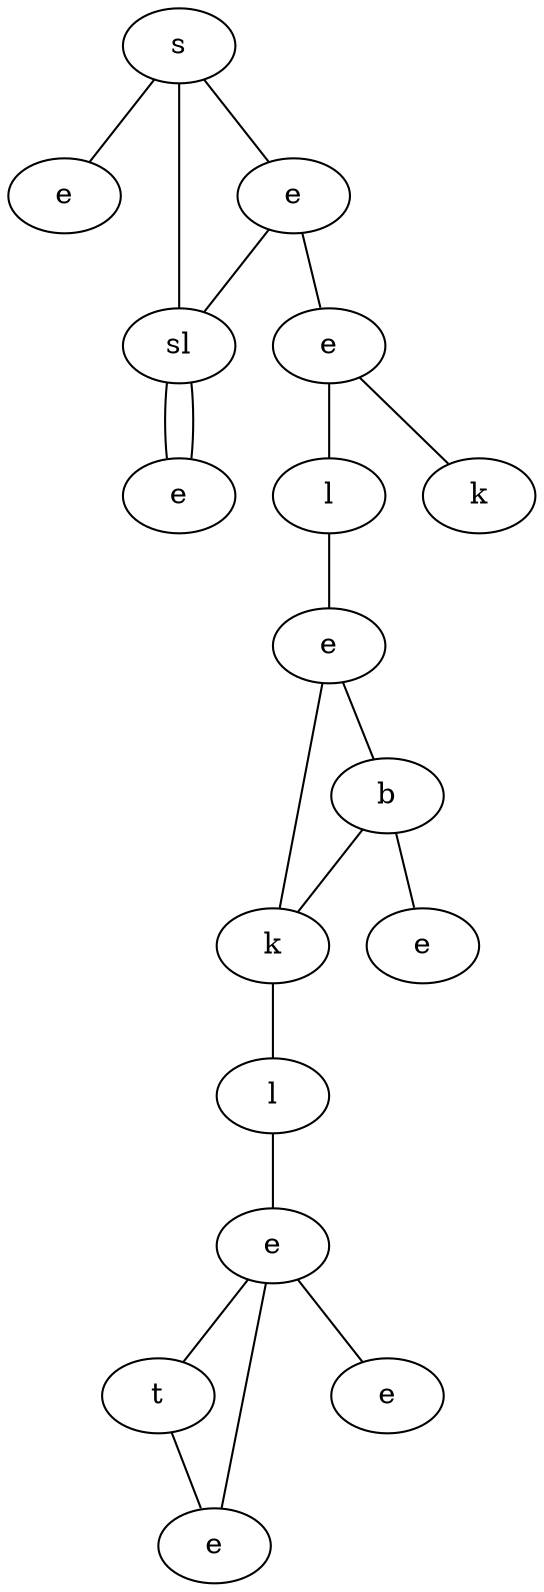 graph {
cjxD[label="s"]
fFbu[label="e"]
MEqp[label="e"]
Qggg[label="sl"]
PVLc[label="e"]
meck[label="e"]
aLBZ[label="l"]
zFfl[label="k"]
gAUR[label="e"]
CBOo[label="b"]
LycB[label="k"]
PAZp[label="e"]
Klpl[label="l"]
KJCK[label="e"]
aEZu[label="t"]
ZHsX[label="e"]
DfFa[label="e"]
cjxD -- fFbu
cjxD -- MEqp
cjxD -- Qggg
MEqp -- PVLc
MEqp -- Qggg
Qggg -- meck
PVLc -- aLBZ
PVLc -- zFfl
Qggg -- meck
aLBZ -- gAUR
gAUR -- CBOo
gAUR -- LycB
CBOo -- LycB
CBOo -- PAZp
LycB -- Klpl
Klpl -- KJCK
KJCK -- aEZu
KJCK -- ZHsX
KJCK -- DfFa
aEZu -- ZHsX
}